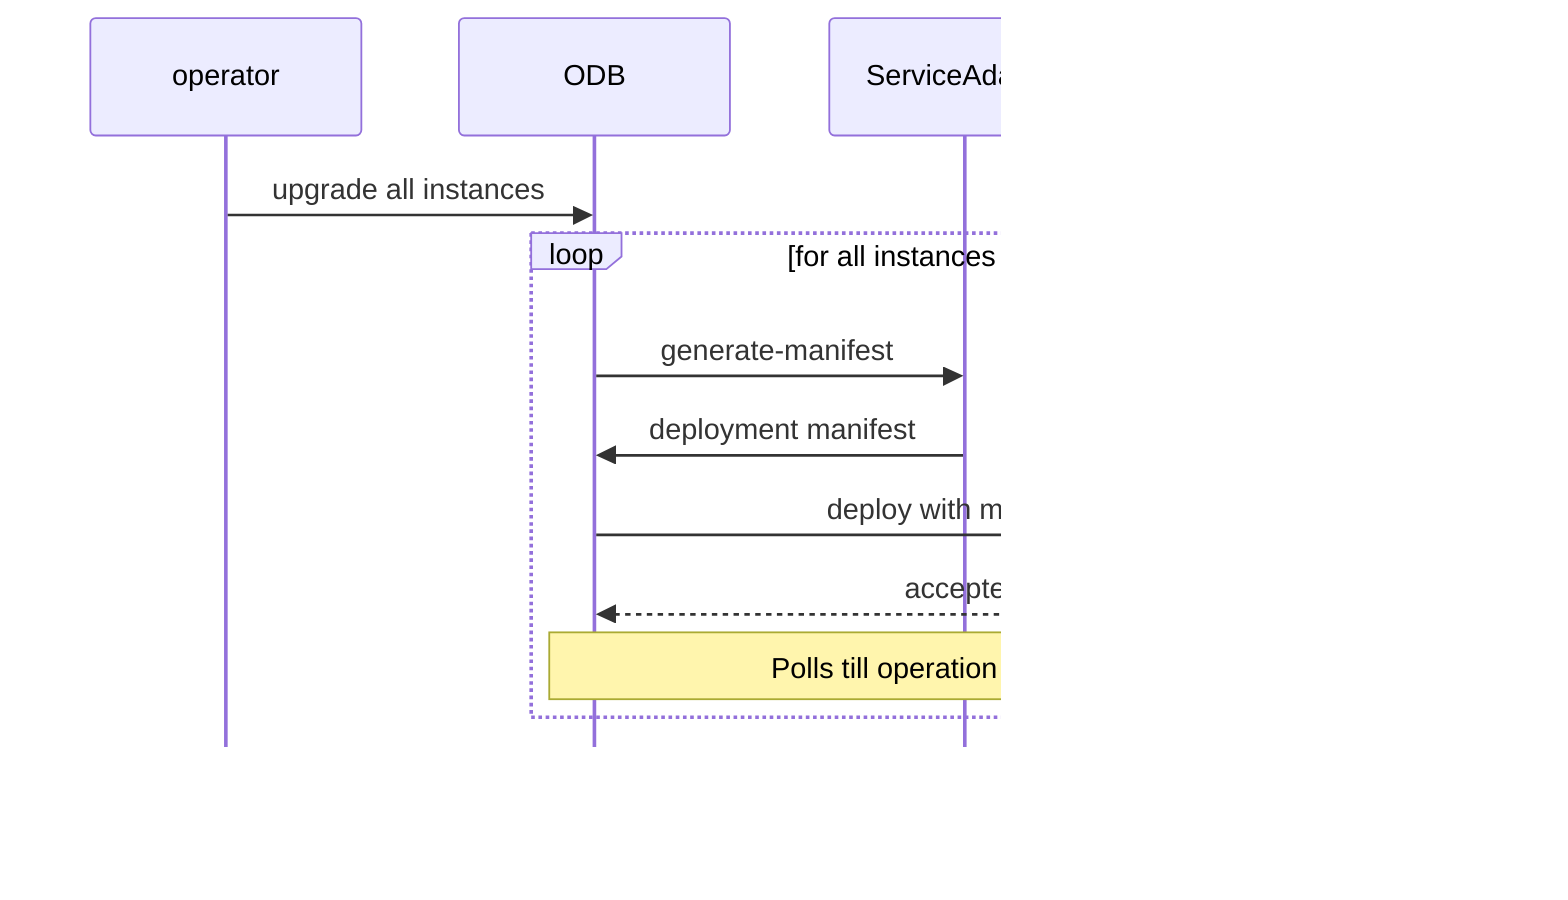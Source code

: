 sequenceDiagram
  operator->>ODB:upgrade all instances
  loop for all instances deployed by odb
    ODB->>ServiceAdapter:generate-manifest
    ServiceAdapter->>ODB: deployment manifest
    ODB->>BOSH: deploy with manifest
    BOSH-->>ODB: accepted
    Note over ODB,BOSH: Polls till operation is complete
  end